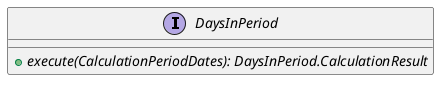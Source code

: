 @startuml

    interface DaysInPeriod [[DaysInPeriod.html]] {
        {abstract} +execute(CalculationPeriodDates): DaysInPeriod.CalculationResult
    }

@enduml
